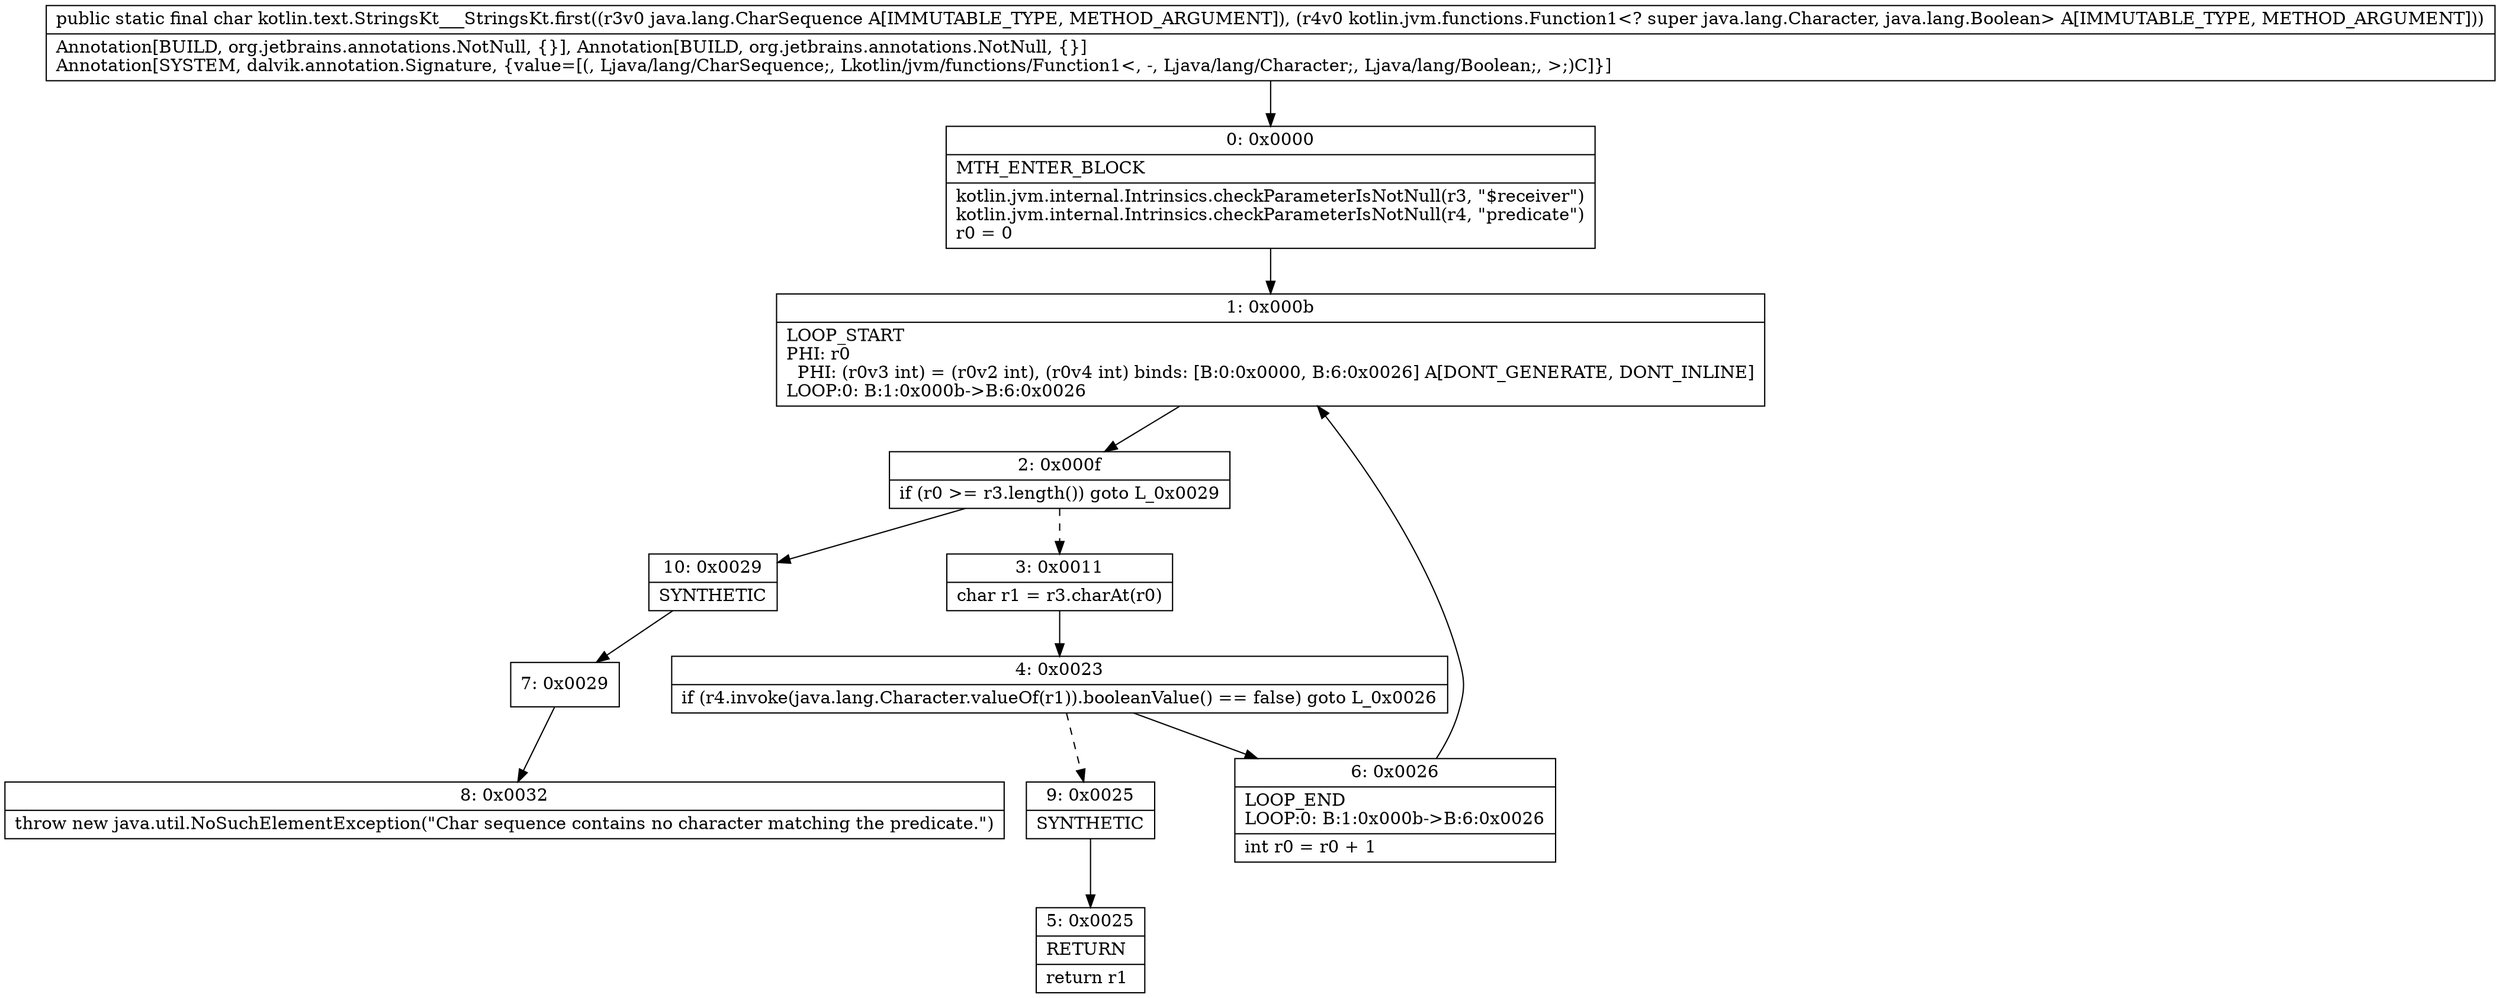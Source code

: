 digraph "CFG forkotlin.text.StringsKt___StringsKt.first(Ljava\/lang\/CharSequence;Lkotlin\/jvm\/functions\/Function1;)C" {
Node_0 [shape=record,label="{0\:\ 0x0000|MTH_ENTER_BLOCK\l|kotlin.jvm.internal.Intrinsics.checkParameterIsNotNull(r3, \"$receiver\")\lkotlin.jvm.internal.Intrinsics.checkParameterIsNotNull(r4, \"predicate\")\lr0 = 0\l}"];
Node_1 [shape=record,label="{1\:\ 0x000b|LOOP_START\lPHI: r0 \l  PHI: (r0v3 int) = (r0v2 int), (r0v4 int) binds: [B:0:0x0000, B:6:0x0026] A[DONT_GENERATE, DONT_INLINE]\lLOOP:0: B:1:0x000b\-\>B:6:0x0026\l}"];
Node_2 [shape=record,label="{2\:\ 0x000f|if (r0 \>= r3.length()) goto L_0x0029\l}"];
Node_3 [shape=record,label="{3\:\ 0x0011|char r1 = r3.charAt(r0)\l}"];
Node_4 [shape=record,label="{4\:\ 0x0023|if (r4.invoke(java.lang.Character.valueOf(r1)).booleanValue() == false) goto L_0x0026\l}"];
Node_5 [shape=record,label="{5\:\ 0x0025|RETURN\l|return r1\l}"];
Node_6 [shape=record,label="{6\:\ 0x0026|LOOP_END\lLOOP:0: B:1:0x000b\-\>B:6:0x0026\l|int r0 = r0 + 1\l}"];
Node_7 [shape=record,label="{7\:\ 0x0029}"];
Node_8 [shape=record,label="{8\:\ 0x0032|throw new java.util.NoSuchElementException(\"Char sequence contains no character matching the predicate.\")\l}"];
Node_9 [shape=record,label="{9\:\ 0x0025|SYNTHETIC\l}"];
Node_10 [shape=record,label="{10\:\ 0x0029|SYNTHETIC\l}"];
MethodNode[shape=record,label="{public static final char kotlin.text.StringsKt___StringsKt.first((r3v0 java.lang.CharSequence A[IMMUTABLE_TYPE, METHOD_ARGUMENT]), (r4v0 kotlin.jvm.functions.Function1\<? super java.lang.Character, java.lang.Boolean\> A[IMMUTABLE_TYPE, METHOD_ARGUMENT]))  | Annotation[BUILD, org.jetbrains.annotations.NotNull, \{\}], Annotation[BUILD, org.jetbrains.annotations.NotNull, \{\}]\lAnnotation[SYSTEM, dalvik.annotation.Signature, \{value=[(, Ljava\/lang\/CharSequence;, Lkotlin\/jvm\/functions\/Function1\<, \-, Ljava\/lang\/Character;, Ljava\/lang\/Boolean;, \>;)C]\}]\l}"];
MethodNode -> Node_0;
Node_0 -> Node_1;
Node_1 -> Node_2;
Node_2 -> Node_3[style=dashed];
Node_2 -> Node_10;
Node_3 -> Node_4;
Node_4 -> Node_6;
Node_4 -> Node_9[style=dashed];
Node_6 -> Node_1;
Node_7 -> Node_8;
Node_9 -> Node_5;
Node_10 -> Node_7;
}

